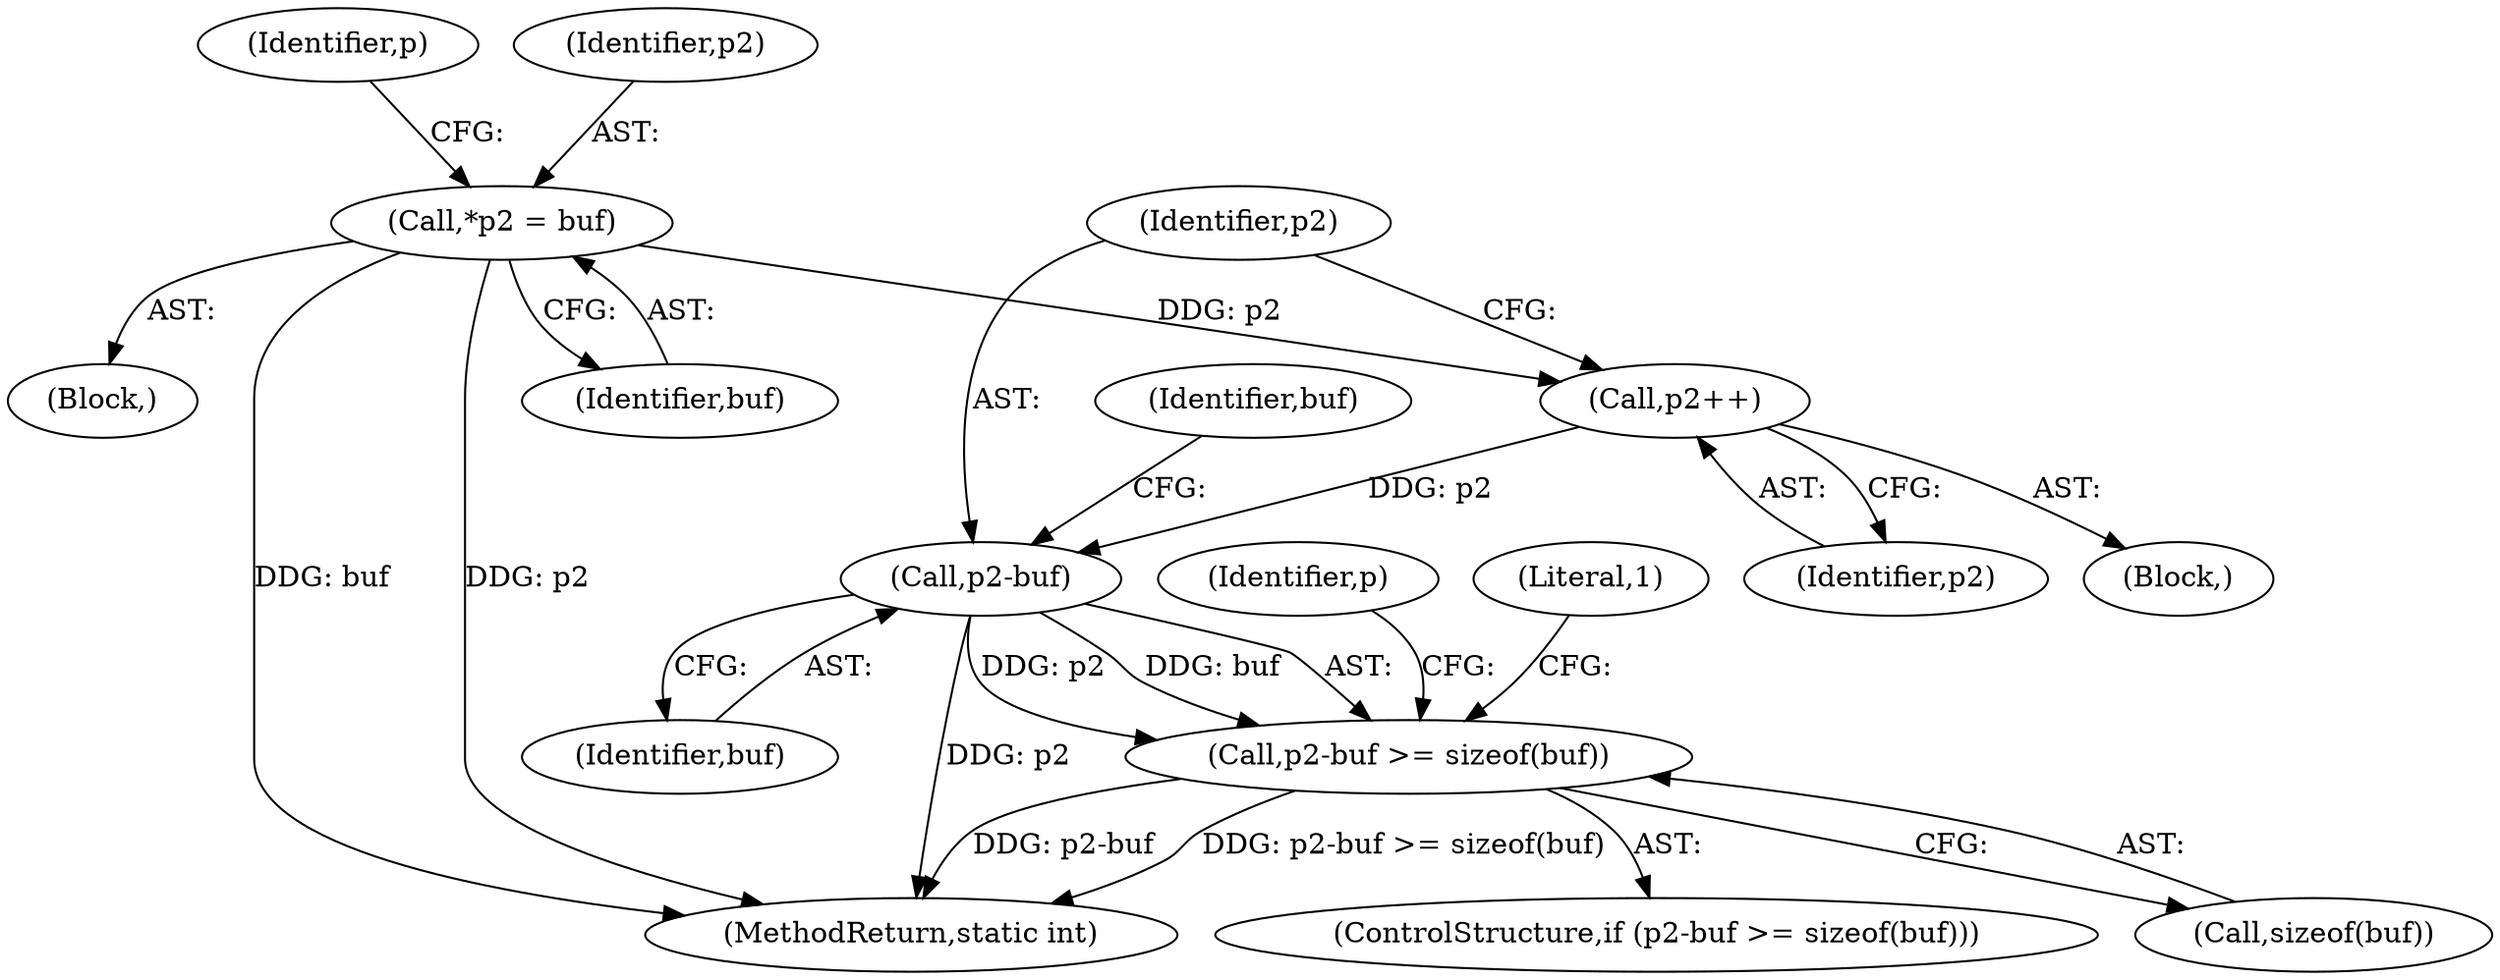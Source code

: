 digraph "0_php_c818d0d01341907fee82bdb81cab07b7d93bb9db@pointer" {
"1000180" [label="(Call,*p2 = buf)"];
"1000194" [label="(Call,p2++)"];
"1000198" [label="(Call,p2-buf)"];
"1000197" [label="(Call,p2-buf >= sizeof(buf))"];
"1000186" [label="(Identifier,p)"];
"1000208" [label="(Identifier,p)"];
"1000196" [label="(ControlStructure,if (p2-buf >= sizeof(buf)))"];
"1000197" [label="(Call,p2-buf >= sizeof(buf))"];
"1000198" [label="(Call,p2-buf)"];
"1000199" [label="(Identifier,p2)"];
"1000182" [label="(Identifier,buf)"];
"1000188" [label="(Block,)"];
"1000206" [label="(Literal,1)"];
"1000201" [label="(Call,sizeof(buf))"];
"1000180" [label="(Call,*p2 = buf)"];
"1000172" [label="(Block,)"];
"1000209" [label="(MethodReturn,static int)"];
"1000195" [label="(Identifier,p2)"];
"1000202" [label="(Identifier,buf)"];
"1000181" [label="(Identifier,p2)"];
"1000200" [label="(Identifier,buf)"];
"1000194" [label="(Call,p2++)"];
"1000180" -> "1000172"  [label="AST: "];
"1000180" -> "1000182"  [label="CFG: "];
"1000181" -> "1000180"  [label="AST: "];
"1000182" -> "1000180"  [label="AST: "];
"1000186" -> "1000180"  [label="CFG: "];
"1000180" -> "1000209"  [label="DDG: p2"];
"1000180" -> "1000209"  [label="DDG: buf"];
"1000180" -> "1000194"  [label="DDG: p2"];
"1000194" -> "1000188"  [label="AST: "];
"1000194" -> "1000195"  [label="CFG: "];
"1000195" -> "1000194"  [label="AST: "];
"1000199" -> "1000194"  [label="CFG: "];
"1000194" -> "1000198"  [label="DDG: p2"];
"1000198" -> "1000197"  [label="AST: "];
"1000198" -> "1000200"  [label="CFG: "];
"1000199" -> "1000198"  [label="AST: "];
"1000200" -> "1000198"  [label="AST: "];
"1000202" -> "1000198"  [label="CFG: "];
"1000198" -> "1000209"  [label="DDG: p2"];
"1000198" -> "1000197"  [label="DDG: p2"];
"1000198" -> "1000197"  [label="DDG: buf"];
"1000197" -> "1000196"  [label="AST: "];
"1000197" -> "1000201"  [label="CFG: "];
"1000201" -> "1000197"  [label="AST: "];
"1000206" -> "1000197"  [label="CFG: "];
"1000208" -> "1000197"  [label="CFG: "];
"1000197" -> "1000209"  [label="DDG: p2-buf >= sizeof(buf)"];
"1000197" -> "1000209"  [label="DDG: p2-buf"];
}
